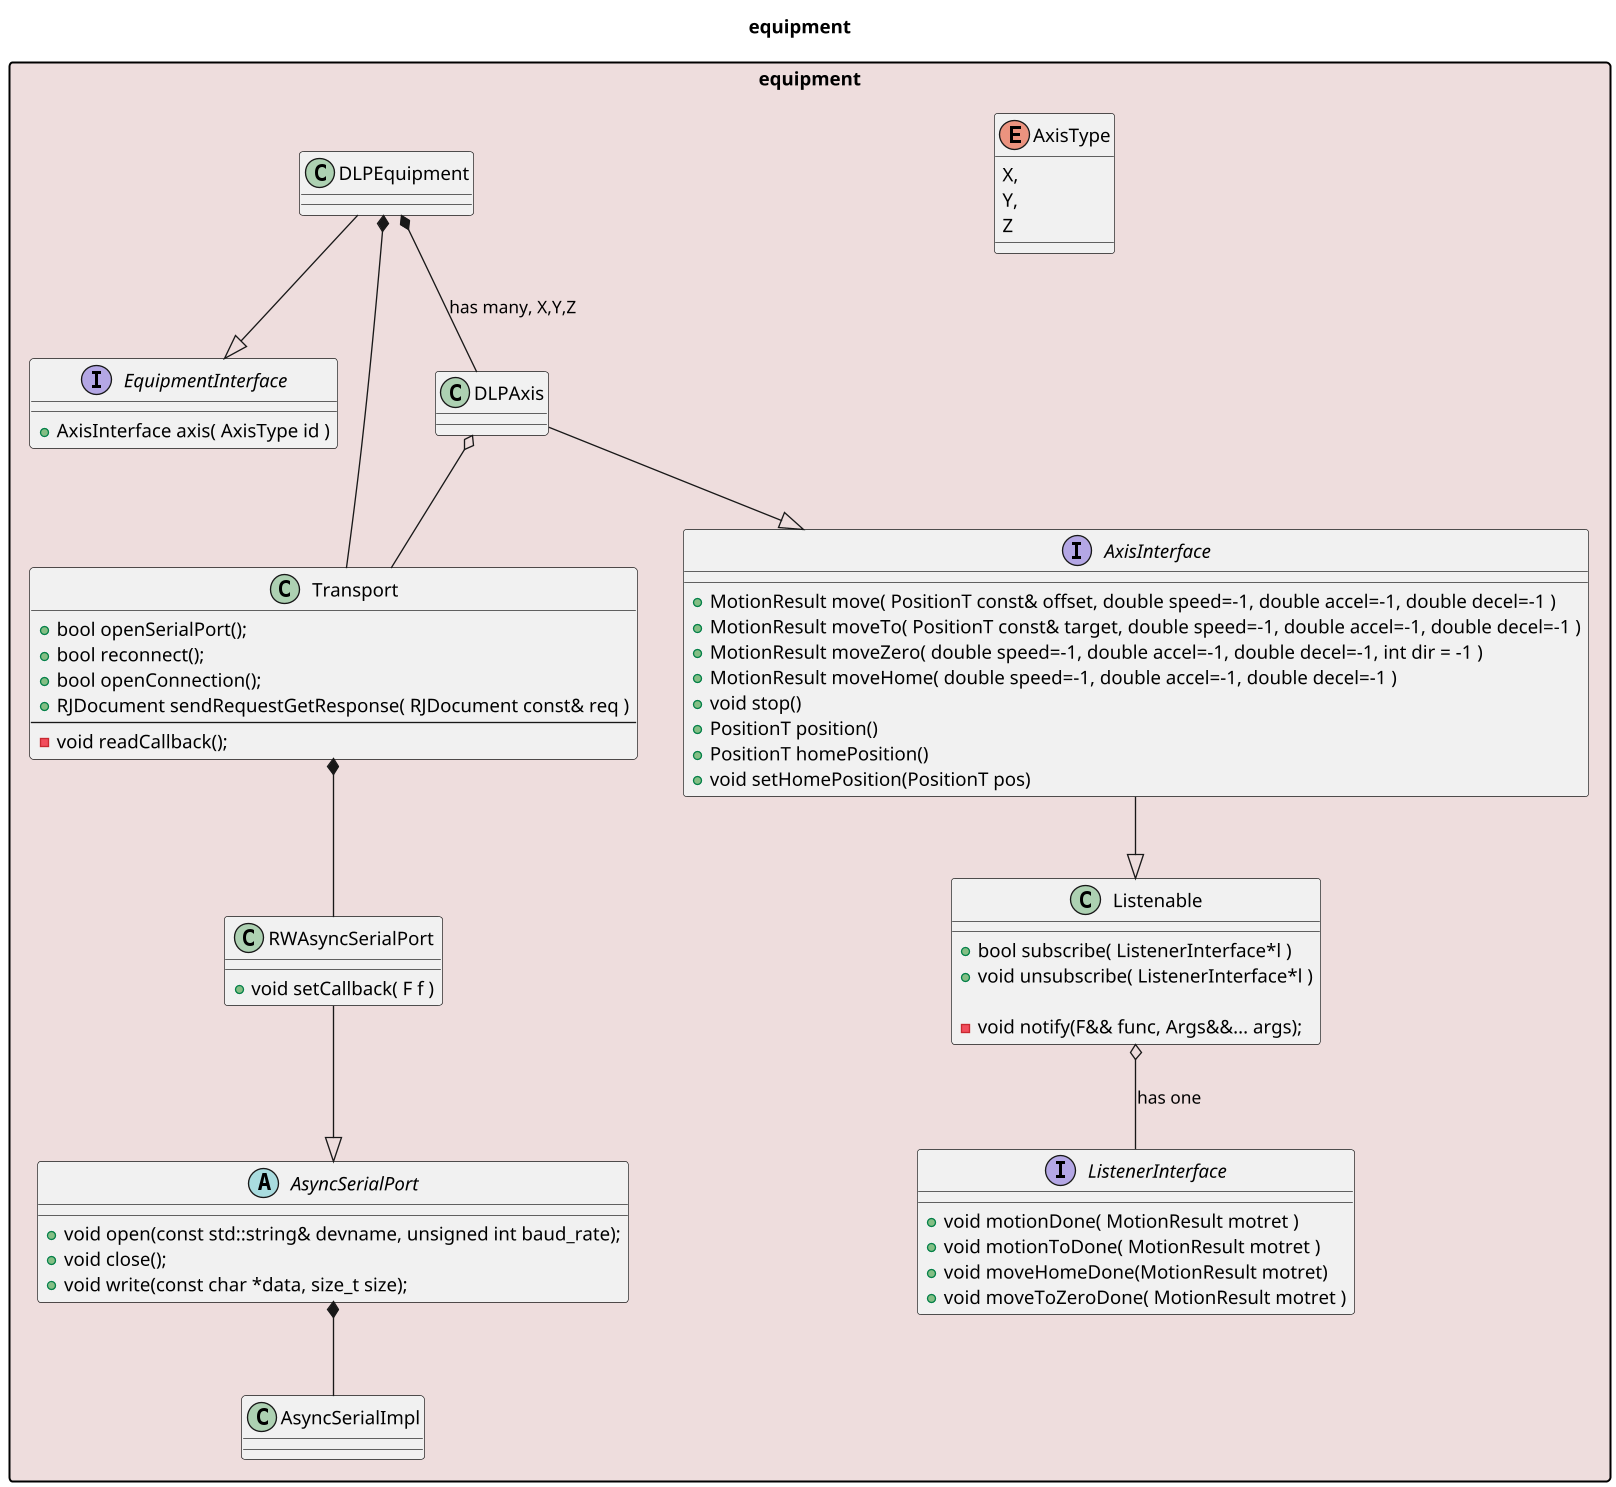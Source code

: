 @startuml equipment
skinparam packageStyle rectangle
skinparam noteFontSize 9
scale 1.333

set namespaceSeparator ::


title equipment


namespace equipment #EEDDDD {
    enum AxisType{
        X,
        Y,
        Z
    }

    interface EquipmentInterface{
        + AxisInterface axis( AxisType id )
    }

    class Listenable{
        + bool subscribe( ListenerInterface*l )
        + void unsubscribe( ListenerInterface*l )

        - void notify(F&& func, Args&&... args);
    }

    interface ListenerInterface{
        + void motionDone( MotionResult motret )
        + void motionToDone( MotionResult motret )
        + void moveHomeDone(MotionResult motret)
        + void moveToZeroDone( MotionResult motret )
    }

    interface AxisInterface{
        + MotionResult move( PositionT const& offset, double speed=-1, double accel=-1, double decel=-1 )
        + MotionResult moveTo( PositionT const& target, double speed=-1, double accel=-1, double decel=-1 )
        + MotionResult moveZero( double speed=-1, double accel=-1, double decel=-1, int dir = -1 )
        + MotionResult moveHome( double speed=-1, double accel=-1, double decel=-1 )
        + void stop()
        + PositionT position()
        + PositionT homePosition()
        + void setHomePosition(PositionT pos)
    }

    abstract class AsyncSerialPort{
        +  void open(const std::string& devname, unsigned int baud_rate);
        + void close();
        + void write(const char *data, size_t size);

    }

    class RWAsyncSerialPort{
        + void setCallback( F f )
    }

    class Transport{
        + bool openSerialPort();
        + bool reconnect();
        + bool openConnection();
        + RJDocument sendRequestGetResponse( RJDocument const& req )
        --
        - void readCallback();
    }

    Listenable o-- ListenerInterface : has one
    DLPAxis --|> AxisInterface
    DLPEquipment --|> EquipmentInterface
    DLPEquipment *-- DLPAxis : has many, X,Y,Z
    AxisInterface --|> Listenable
    AsyncSerialPort *-- AsyncSerialImpl
    RWAsyncSerialPort --|> AsyncSerialPort
    DLPEquipment *-- Transport
    DLPAxis o-- Transport
    Transport *-- RWAsyncSerialPort
}





@enduml